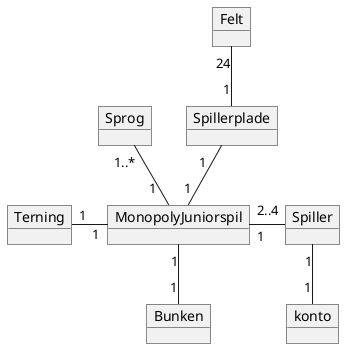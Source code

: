 @startuml
'https://plantuml.com/object-diagram

object Spiller
object Terning
object Sprog
object MonopolyJuniorspil
object konto
object Spillerplade
object Felt
object Bunken

Bunken "1" -up- "1" MonopolyJuniorspil
Sprog "1..*" --"1  " MonopolyJuniorspil
Felt "24" -- "1" Spillerplade
Spillerplade "1   " -down- "1" MonopolyJuniorspil
Spiller "1" -- "1" konto
Spiller "1     " -left- "2..4      " MonopolyJuniorspil
Terning "1    " -right- "    1" MonopolyJuniorspil


@enduml
